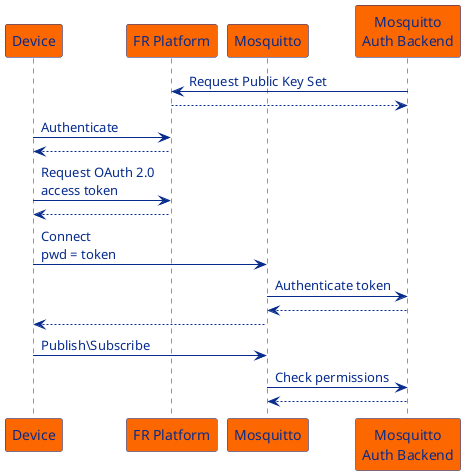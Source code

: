 @startuml

skinparam sequence {
    ArrowFontColor #062b8c
    ArrowColor #062b8c
    LifeLineBorderColor #062b8c

    ParticipantBorderColor #062b8c
    ParticipantBackgroundColor #fc6700
    ParticipantFontColor #062b8c

    ActorBorderColor #062b8c
    ActorBackgroundColor #fc6700
    ActorFontColor #062b8c
}

participant Device as dv
participant "FR Platform" as fr
participant "Mosquitto" as rb
participant "Mosquitto\nAuth Backend" as be

be -> fr : Request Public Key Set
be <-- fr
dv -> fr : Authenticate
dv <-- fr
dv -> fr : Request OAuth 2.0\naccess token
dv <-- fr
dv -> rb: Connect\npwd = token
rb -> be : Authenticate token
rb <-- be
dv <-- rb
dv -> rb: Publish\Subscribe
rb -> be: Check permissions
rb <-- be

@enduml